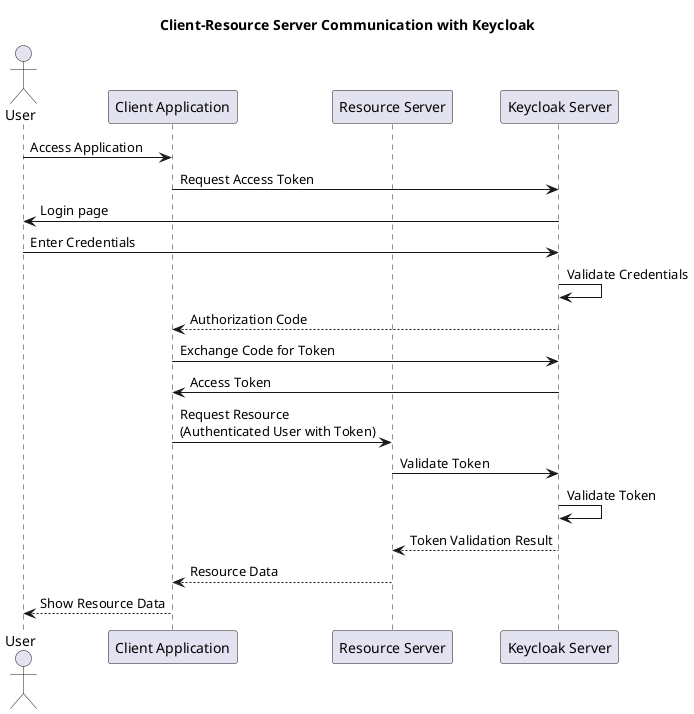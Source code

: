 @startuml ClientResourceServerAuthUML

title Client-Resource Server Communication with Keycloak

actor User as User
participant "Client Application" as Client
participant "Resource Server" as ResourceServer
participant "Keycloak Server" as Keycloak


User -> Client: Access Application
Client -> Keycloak: Request Access Token
Keycloak -> User: Login page
User -> Keycloak: Enter Credentials
Keycloak -> Keycloak: Validate Credentials
Keycloak --> Client: Authorization Code
Client -> Keycloak: Exchange Code for Token
Keycloak -> Client: Access Token
Client -> ResourceServer: Request Resource\n(Authenticated User with Token)
ResourceServer -> Keycloak: Validate Token
Keycloak -> Keycloak: Validate Token
Keycloak --> ResourceServer: Token Validation Result
ResourceServer --> Client: Resource Data
Client --> User: Show Resource Data

@enduml

